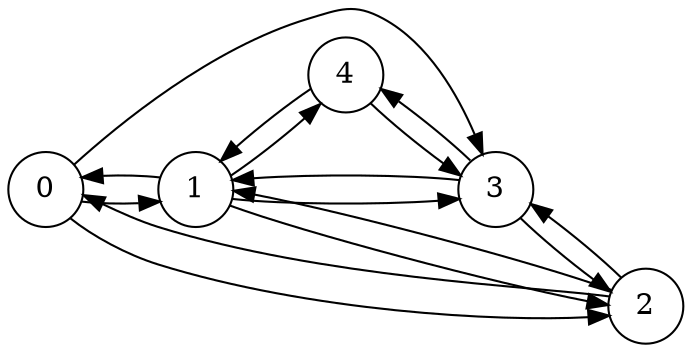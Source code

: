 digraph GraphColoring{
    node[shape="circle"]
    rankdir="LR"
# 0 1 1 1 0
# 1 0 1 1 1
# 1 1 0 1 0
# 0 1 1 0 1
# 0 1 0 1 0
    0->1;
    0->2;
    0->3;
    1->0;
    1->2;
    1->3;
    1->4;
    2->0;
    2->1;
    2->3;
    3->1;
    3->2;
    3->4;
    4->1;
    4->3;

}